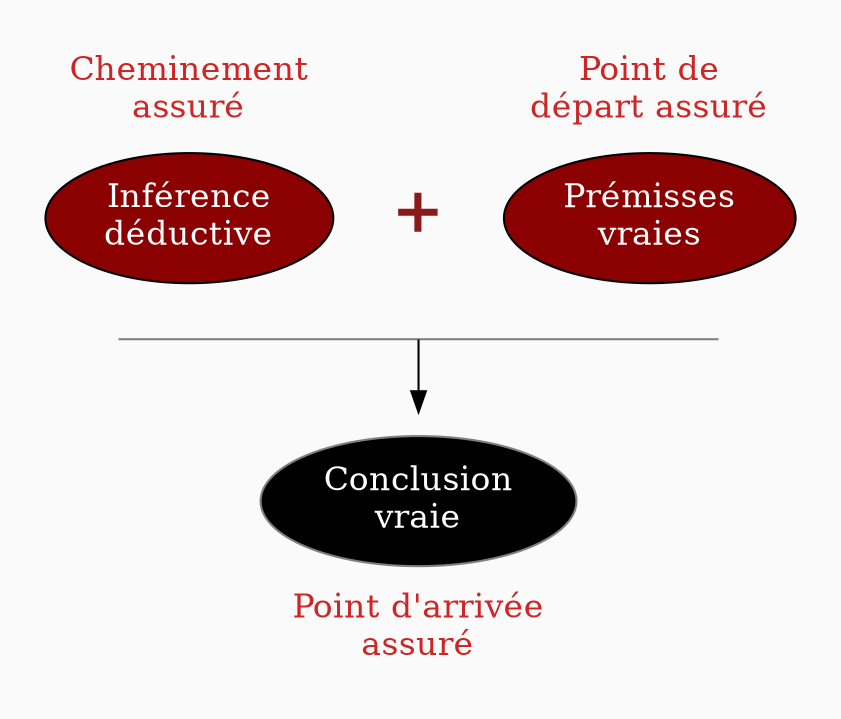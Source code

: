 digraph G {
// Template : diagram
// Usage : cours sur l'épistémologie
//rankdir=LR
//ratio=0.75
splines=true
//splines=curved
bgcolor=grey98
pad=0.3
style=filled
edge[minlen=4]
ranksep=0.1
nodesep=0.2 // valeur à changer ?

// NIVEAU 1
node[style=filled; fillcolor=12 ; fontcolor=white ; fontsize=18]
// a1[label=""]


// NIVEAU 2
node[style=filled;fillcolor=red4;fontcolor=white; fontsize=16; shape=oval]
// b1[label=""]

b1[label="Inférence
déductive"]
b2[label="Prémisses
vraies"]



// NIVEAU 3 (sans intermédiaire)
node [shape=box; style=filled;fillcolor=white;fontcolor=black;color=grey50]
// c1[label=""]


// INTERMEDIAIRE AVANT NIVEAU 3
node[style=filled;fillcolor=black;fontcolor=white;shape=oval]
// [arrowhead=none]
// bc1[label=""]
line->vide1
vide1->c1[style=invis,minlen=1]

vide1[shape=point,style=invis]

c1[label="Conclusion
vraie"]

// NIVEAU 3 (avec intermédiaire)
node[style="filled";fillcolor=white;shape=box;color=grey50]
// c1[label=""]

// NIVEAU 4
node[style="filled, rounded";fillcolor=white;shape=box;color=grey50]
// d1[label=""]


// ETIQUETTES EN ROUGE
node[shape=plaintext;fontcolor=firebrick3;fillcolor=grey98]
// e1[label=< <B>= Titre</B><BR /><BR />Contenu<BR /> >]
// e1[label=""]
// ->e1[minlen=1;style=invis]

e1[label=<<b>+</b>>;fontsize=30;fontcolor=firebrick4]
{rank=same;b1->e1->b2[minlen=0;style=invis]}
e1->line[minlen=3;style=invis]
line[shape=underline;style="";fontcolor=grey98;width=4;label="";height=0]

e2[label="Point de
départ assuré"]
e2->b2[style=invis,minlen=1]

e3[label="Cheminement
assuré"]
e3->b1[style=invis,minlen=1]

e4[label="Point d'arrivée
assuré"]
c1->e4[minlen=1;style=invis]


// Remarques
node[color=blue;shape=box;style=filled;margin=0.07;fontcolor=black;fontsize=13]
edge[color=blue;arrowhead="none";xlabel="";style=dashed]
// r1[label=""]
// {rank=same;->r1}
// {rank=same;r1->[dir=back]}


}
